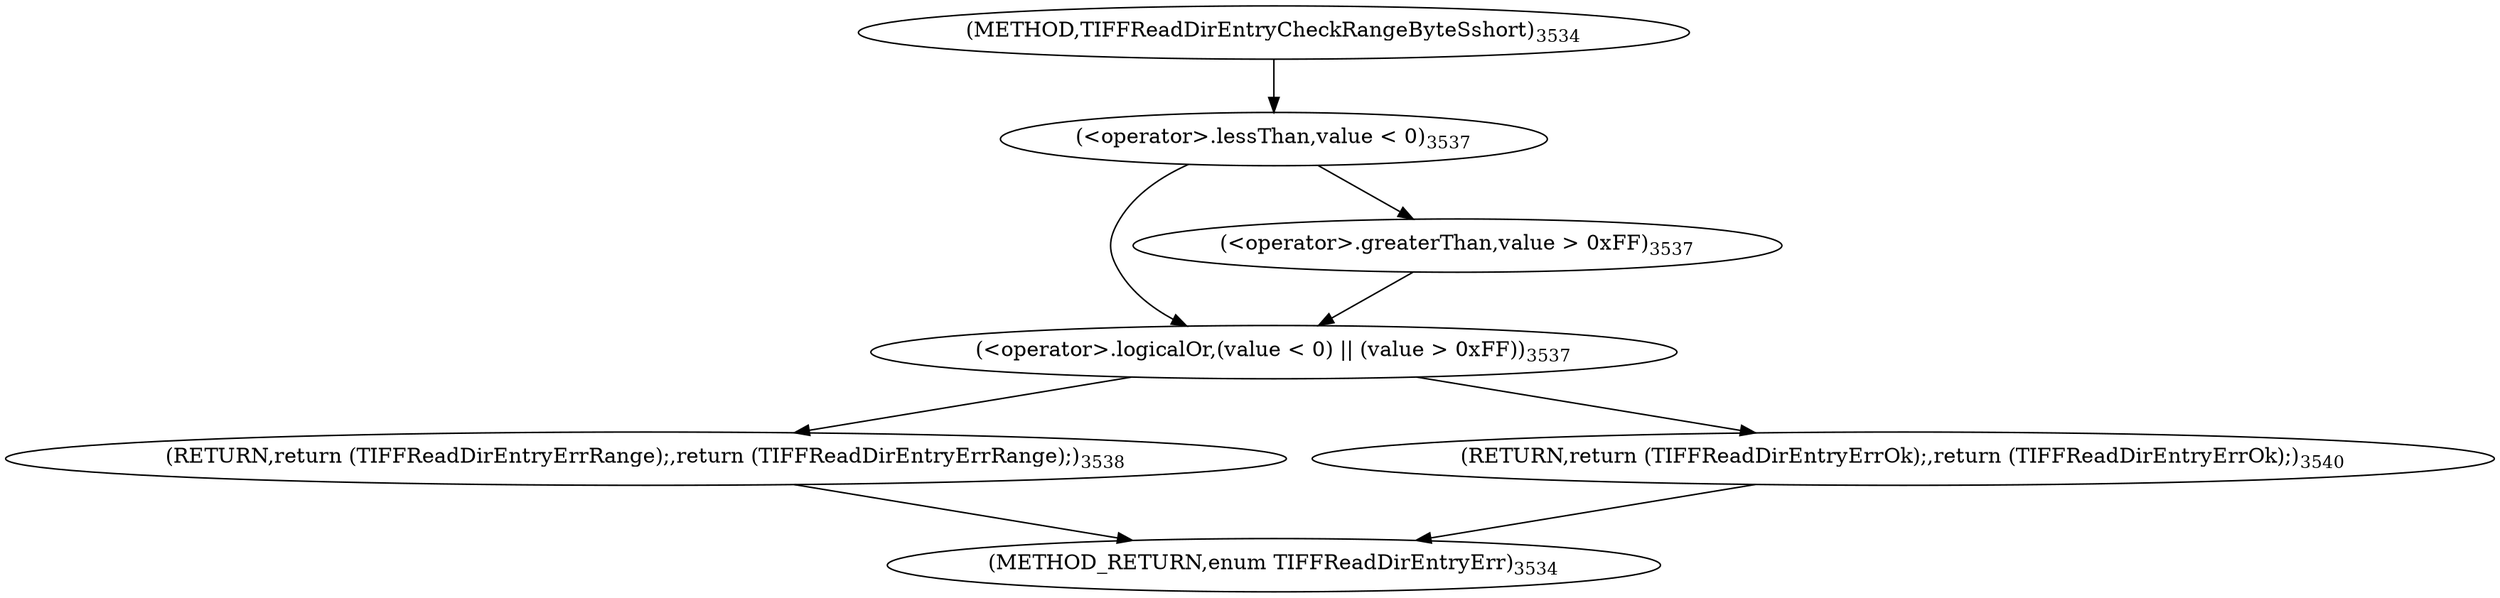 digraph "TIFFReadDirEntryCheckRangeByteSshort" {  
"87358" [label = <(&lt;operator&gt;.logicalOr,(value &lt; 0) || (value &gt; 0xFF))<SUB>3537</SUB>> ]
"87359" [label = <(&lt;operator&gt;.lessThan,value &lt; 0)<SUB>3537</SUB>> ]
"87362" [label = <(&lt;operator&gt;.greaterThan,value &gt; 0xFF)<SUB>3537</SUB>> ]
"87366" [label = <(RETURN,return (TIFFReadDirEntryErrRange);,return (TIFFReadDirEntryErrRange);)<SUB>3538</SUB>> ]
"87370" [label = <(RETURN,return (TIFFReadDirEntryErrOk);,return (TIFFReadDirEntryErrOk);)<SUB>3540</SUB>> ]
"87354" [label = <(METHOD,TIFFReadDirEntryCheckRangeByteSshort)<SUB>3534</SUB>> ]
"87372" [label = <(METHOD_RETURN,enum TIFFReadDirEntryErr)<SUB>3534</SUB>> ]
  "87358" -> "87366" 
  "87358" -> "87370" 
  "87359" -> "87358" 
  "87359" -> "87362" 
  "87362" -> "87358" 
  "87366" -> "87372" 
  "87370" -> "87372" 
  "87354" -> "87359" 
}
